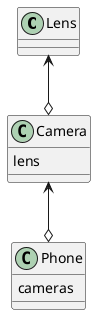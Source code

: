 @startuml
class Lens {
}

class Camera {
	lens
}

class Phone {
	cameras
}

Lens <--o Camera
Camera <--o Phone
@enduml